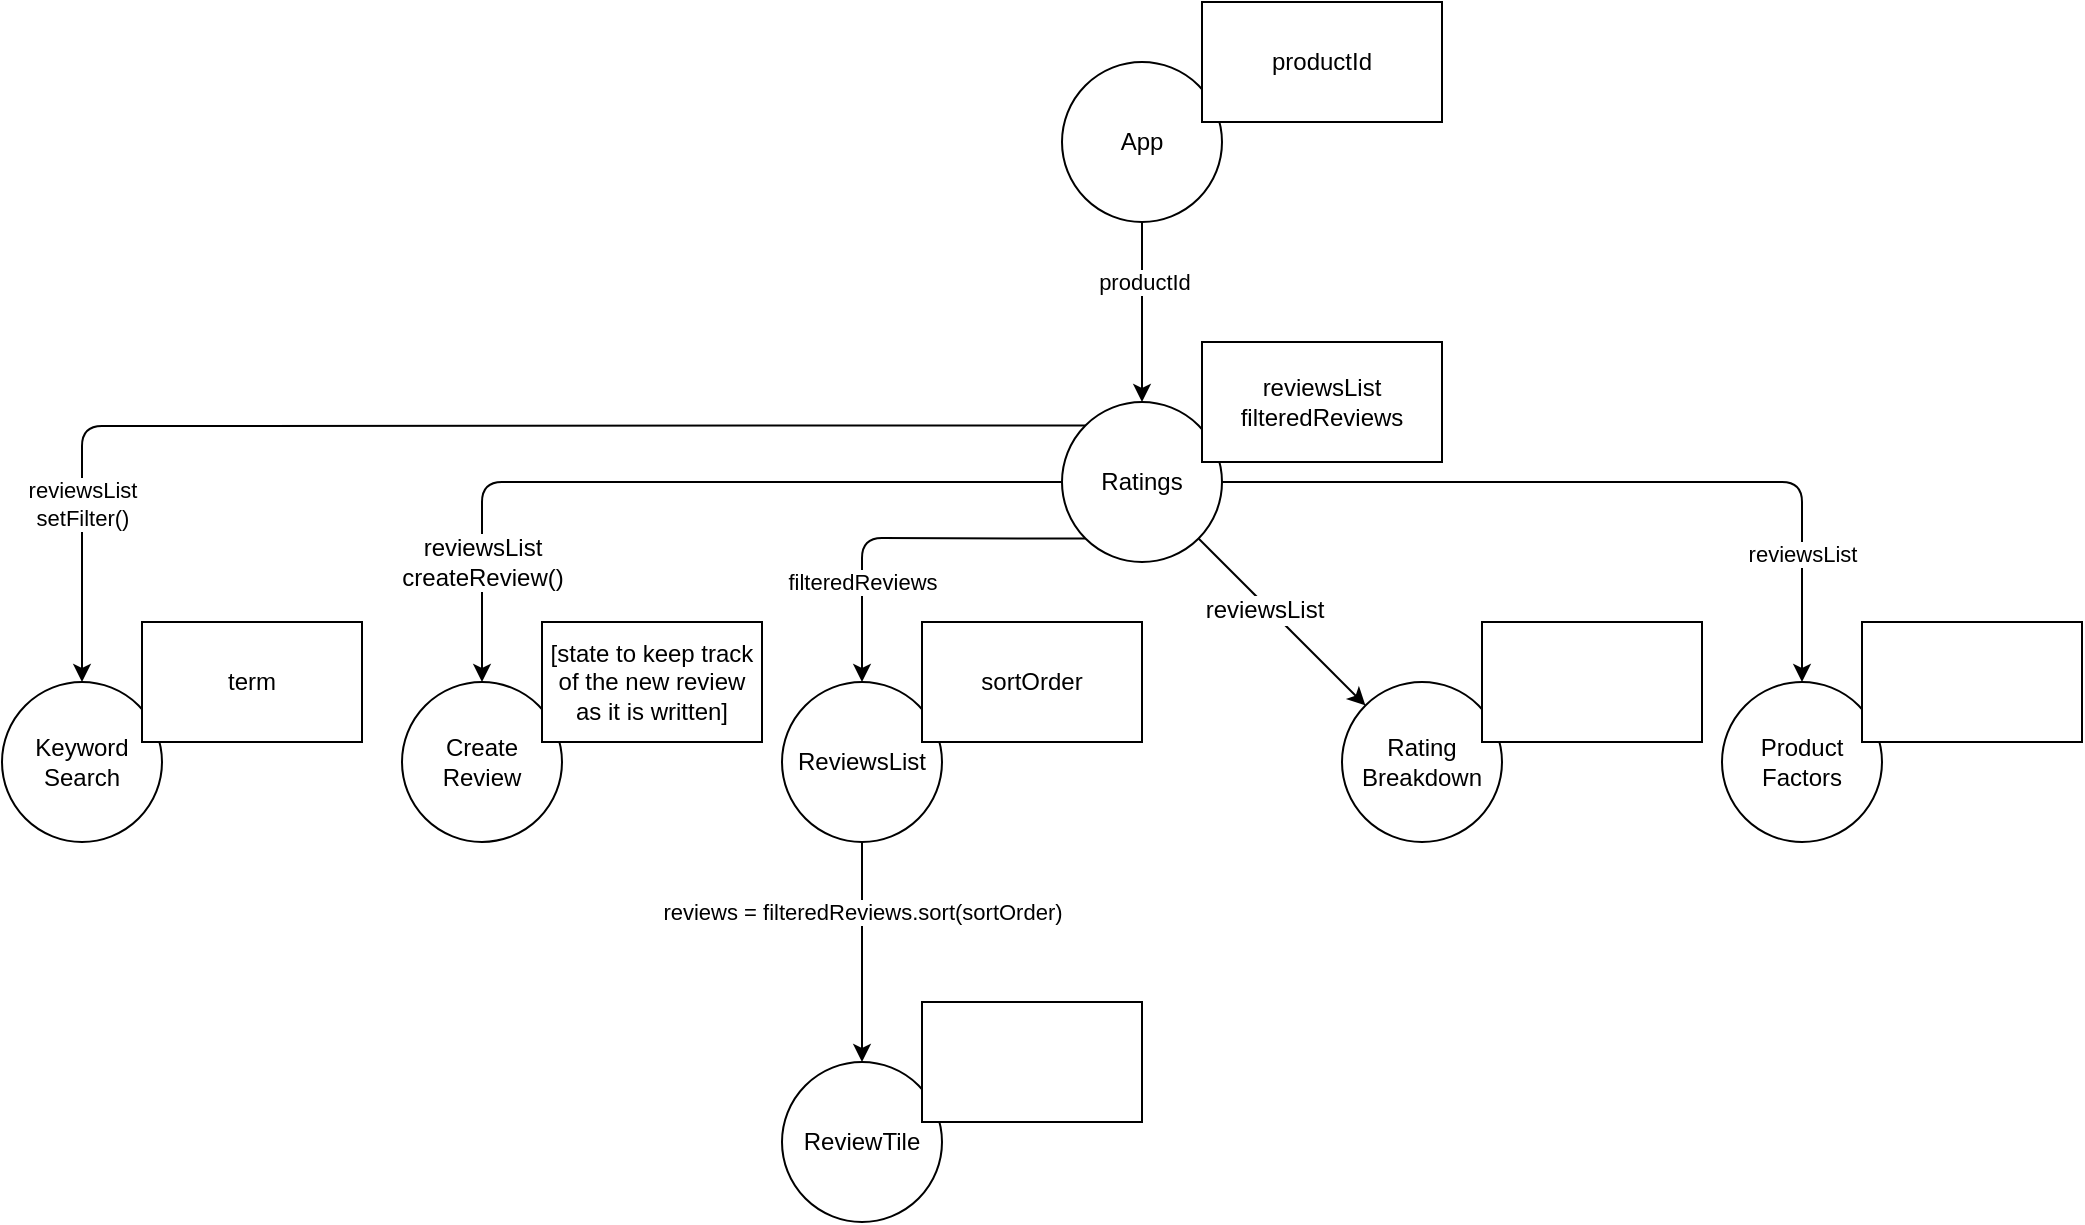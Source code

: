 <mxfile>
    <diagram id="iSXjDYUuzUm2LUg0lwVW" name="Page-1">
        <mxGraphModel dx="2015" dy="676" grid="1" gridSize="10" guides="1" tooltips="1" connect="1" arrows="1" fold="1" page="1" pageScale="1" pageWidth="850" pageHeight="1100" math="0" shadow="0">
            <root>
                <mxCell id="0"/>
                <mxCell id="1" parent="0"/>
                <mxCell id="4" style="edgeStyle=none;html=1;exitX=0.5;exitY=1;exitDx=0;exitDy=0;" edge="1" parent="1" source="2" target="3">
                    <mxGeometry relative="1" as="geometry"/>
                </mxCell>
                <mxCell id="5" value="productId" style="edgeLabel;html=1;align=center;verticalAlign=middle;resizable=0;points=[];" vertex="1" connectable="0" parent="4">
                    <mxGeometry x="-0.344" y="1" relative="1" as="geometry">
                        <mxPoint as="offset"/>
                    </mxGeometry>
                </mxCell>
                <mxCell id="2" value="App" style="ellipse;whiteSpace=wrap;html=1;" vertex="1" parent="1">
                    <mxGeometry x="380" y="80" width="80" height="80" as="geometry"/>
                </mxCell>
                <mxCell id="13" style="edgeStyle=none;html=1;exitX=0;exitY=0.5;exitDx=0;exitDy=0;entryX=0.5;entryY=0;entryDx=0;entryDy=0;" edge="1" parent="1" source="3" target="20">
                    <mxGeometry relative="1" as="geometry">
                        <mxPoint x="270" y="350" as="targetPoint"/>
                        <Array as="points">
                            <mxPoint x="90" y="290"/>
                        </Array>
                    </mxGeometry>
                </mxCell>
                <mxCell id="15" value="&lt;span style=&quot;font-size: 12px&quot;&gt;reviewsList&lt;br&gt;createReview()&lt;br&gt;&lt;/span&gt;" style="edgeLabel;html=1;align=center;verticalAlign=middle;resizable=0;points=[];" vertex="1" connectable="0" parent="13">
                    <mxGeometry x="0.343" y="2" relative="1" as="geometry">
                        <mxPoint x="-28" y="38" as="offset"/>
                    </mxGeometry>
                </mxCell>
                <mxCell id="14" style="edgeStyle=none;html=1;exitX=1;exitY=1;exitDx=0;exitDy=0;entryX=0;entryY=0;entryDx=0;entryDy=0;" edge="1" parent="1" source="3" target="10">
                    <mxGeometry relative="1" as="geometry"/>
                </mxCell>
                <mxCell id="16" value="&lt;span style=&quot;font-size: 12px&quot;&gt;reviewsList&lt;/span&gt;" style="edgeLabel;html=1;align=center;verticalAlign=middle;resizable=0;points=[];" vertex="1" connectable="0" parent="14">
                    <mxGeometry x="-0.192" y="-2" relative="1" as="geometry">
                        <mxPoint as="offset"/>
                    </mxGeometry>
                </mxCell>
                <mxCell id="19" style="edgeStyle=none;html=1;exitX=1;exitY=0.5;exitDx=0;exitDy=0;entryX=0.5;entryY=0;entryDx=0;entryDy=0;" edge="1" parent="1" source="3" target="17">
                    <mxGeometry relative="1" as="geometry">
                        <Array as="points">
                            <mxPoint x="750" y="290"/>
                        </Array>
                    </mxGeometry>
                </mxCell>
                <mxCell id="30" value="reviewsList" style="edgeLabel;html=1;align=center;verticalAlign=middle;resizable=0;points=[];" vertex="1" connectable="0" parent="19">
                    <mxGeometry x="0.673" relative="1" as="geometry">
                        <mxPoint as="offset"/>
                    </mxGeometry>
                </mxCell>
                <mxCell id="23" style="edgeStyle=none;html=1;exitX=0;exitY=1;exitDx=0;exitDy=0;entryX=0.5;entryY=0;entryDx=0;entryDy=0;" edge="1" parent="1" source="3" target="8">
                    <mxGeometry relative="1" as="geometry">
                        <Array as="points">
                            <mxPoint x="280" y="318"/>
                        </Array>
                    </mxGeometry>
                </mxCell>
                <mxCell id="24" value="filteredReviews" style="edgeLabel;html=1;align=center;verticalAlign=middle;resizable=0;points=[];" vertex="1" connectable="0" parent="23">
                    <mxGeometry x="0.441" relative="1" as="geometry">
                        <mxPoint y="1" as="offset"/>
                    </mxGeometry>
                </mxCell>
                <mxCell id="27" style="edgeStyle=none;html=1;exitX=0;exitY=0;exitDx=0;exitDy=0;entryX=0.5;entryY=0;entryDx=0;entryDy=0;" edge="1" parent="1" source="3" target="25">
                    <mxGeometry relative="1" as="geometry">
                        <Array as="points">
                            <mxPoint x="-110" y="262"/>
                        </Array>
                    </mxGeometry>
                </mxCell>
                <mxCell id="28" value="reviewsList&lt;br&gt;setFilter()" style="edgeLabel;html=1;align=center;verticalAlign=middle;resizable=0;points=[];" vertex="1" connectable="0" parent="27">
                    <mxGeometry x="0.75" y="1" relative="1" as="geometry">
                        <mxPoint x="-1" y="-11" as="offset"/>
                    </mxGeometry>
                </mxCell>
                <mxCell id="3" value="Ratings" style="ellipse;whiteSpace=wrap;html=1;" vertex="1" parent="1">
                    <mxGeometry x="380" y="250" width="80" height="80" as="geometry"/>
                </mxCell>
                <mxCell id="6" value="productId" style="whiteSpace=wrap;html=1;" vertex="1" parent="1">
                    <mxGeometry x="450" y="50" width="120" height="60" as="geometry"/>
                </mxCell>
                <mxCell id="7" value="reviewsList&lt;br&gt;filteredReviews" style="whiteSpace=wrap;html=1;" vertex="1" parent="1">
                    <mxGeometry x="450" y="220" width="120" height="60" as="geometry"/>
                </mxCell>
                <mxCell id="34" style="edgeStyle=none;html=1;exitX=0.5;exitY=1;exitDx=0;exitDy=0;entryX=0.5;entryY=0;entryDx=0;entryDy=0;" edge="1" parent="1" source="8" target="32">
                    <mxGeometry relative="1" as="geometry"/>
                </mxCell>
                <mxCell id="35" value="reviews = filteredReviews.sort(sortOrder)" style="edgeLabel;html=1;align=center;verticalAlign=middle;resizable=0;points=[];" vertex="1" connectable="0" parent="34">
                    <mxGeometry x="-0.364" relative="1" as="geometry">
                        <mxPoint as="offset"/>
                    </mxGeometry>
                </mxCell>
                <mxCell id="8" value="ReviewsList" style="ellipse;whiteSpace=wrap;html=1;" vertex="1" parent="1">
                    <mxGeometry x="240" y="390" width="80" height="80" as="geometry"/>
                </mxCell>
                <mxCell id="9" value="sortOrder" style="whiteSpace=wrap;html=1;" vertex="1" parent="1">
                    <mxGeometry x="310" y="360" width="110" height="60" as="geometry"/>
                </mxCell>
                <mxCell id="10" value="Rating Breakdown" style="ellipse;whiteSpace=wrap;html=1;" vertex="1" parent="1">
                    <mxGeometry x="520" y="390" width="80" height="80" as="geometry"/>
                </mxCell>
                <mxCell id="12" value="" style="whiteSpace=wrap;html=1;" vertex="1" parent="1">
                    <mxGeometry x="590" y="360" width="110" height="60" as="geometry"/>
                </mxCell>
                <mxCell id="17" value="Product Factors" style="ellipse;whiteSpace=wrap;html=1;" vertex="1" parent="1">
                    <mxGeometry x="710" y="390" width="80" height="80" as="geometry"/>
                </mxCell>
                <mxCell id="18" value="" style="whiteSpace=wrap;html=1;" vertex="1" parent="1">
                    <mxGeometry x="780" y="360" width="110" height="60" as="geometry"/>
                </mxCell>
                <mxCell id="20" value="Create Review" style="ellipse;whiteSpace=wrap;html=1;" vertex="1" parent="1">
                    <mxGeometry x="50" y="390" width="80" height="80" as="geometry"/>
                </mxCell>
                <mxCell id="21" value="[state to keep track of the new review as it is written]" style="whiteSpace=wrap;html=1;" vertex="1" parent="1">
                    <mxGeometry x="120" y="360" width="110" height="60" as="geometry"/>
                </mxCell>
                <mxCell id="25" value="Keyword Search" style="ellipse;whiteSpace=wrap;html=1;" vertex="1" parent="1">
                    <mxGeometry x="-150" y="390" width="80" height="80" as="geometry"/>
                </mxCell>
                <mxCell id="26" value="term" style="whiteSpace=wrap;html=1;" vertex="1" parent="1">
                    <mxGeometry x="-80" y="360" width="110" height="60" as="geometry"/>
                </mxCell>
                <mxCell id="32" value="ReviewTile" style="ellipse;whiteSpace=wrap;html=1;" vertex="1" parent="1">
                    <mxGeometry x="240" y="580" width="80" height="80" as="geometry"/>
                </mxCell>
                <mxCell id="33" value="" style="whiteSpace=wrap;html=1;" vertex="1" parent="1">
                    <mxGeometry x="310" y="550" width="110" height="60" as="geometry"/>
                </mxCell>
            </root>
        </mxGraphModel>
    </diagram>
</mxfile>